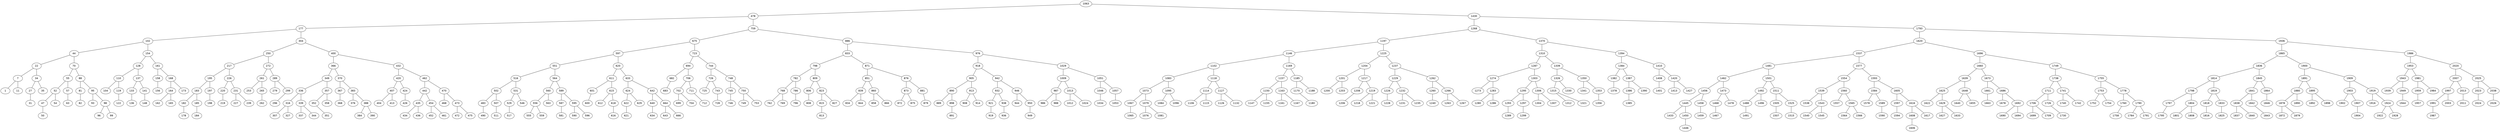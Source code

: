 graph BST {
    node [fontname="Helvetica"];
    1063 [label="1063"];
    1063 -- 478;
    478 [label="478"];
    478 -- 177;
    177 [label="177"];
    177 -- 102;
    102 [label="102"];
    102 -- 44;
    44 [label="44"];
    44 -- 22;
    22 [label="22"];
    22 -- 7;
    7 [label="7"];
    7 -- 1;
    1 [label="1"];
    7 -- 11;
    11 [label="11"];
    22 -- 34;
    34 [label="34"];
    34 -- 27;
    27 [label="27"];
    27 -- 31;
    31 [label="31"];
    34 -- 35;
    35 [label="35"];
    44 -- 70;
    70 [label="70"];
    70 -- 55;
    55 [label="55"];
    55 -- 52;
    52 [label="52"];
    52 -- 47;
    47 [label="47"];
    47 -- 50;
    50 [label="50"];
    52 -- 54;
    54 [label="54"];
    55 -- 57;
    57 [label="57"];
    57 -- 63;
    63 [label="63"];
    70 -- 88;
    88 [label="88"];
    88 -- 81;
    81 [label="81"];
    81 -- 82;
    82 [label="82"];
    88 -- 95;
    95 [label="95"];
    95 -- 93;
    93 [label="93"];
    95 -- 98;
    98 [label="98"];
    98 -- 96;
    96 [label="96"];
    98 -- 99;
    99 [label="99"];
    102 -- 154;
    154 [label="154"];
    154 -- 128;
    128 [label="128"];
    128 -- 110;
    110 [label="110"];
    110 -- 104;
    104 [label="104"];
    110 -- 119;
    119 [label="119"];
    119 -- 122;
    122 [label="122"];
    128 -- 137;
    137 [label="137"];
    137 -- 133;
    133 [label="133"];
    133 -- 136;
    136 [label="136"];
    137 -- 141;
    141 [label="141"];
    141 -- 148;
    148 [label="148"];
    154 -- 161;
    161 [label="161"];
    161 -- 158;
    158 [label="158"];
    158 -- 156;
    156 [label="156"];
    161 -- 168;
    168 [label="168"];
    168 -- 164;
    164 [label="164"];
    164 -- 162;
    162 [label="162"];
    164 -- 165;
    165 [label="165"];
    168 -- 173;
    173 [label="173"];
    177 -- 304;
    304 [label="304"];
    304 -- 250;
    250 [label="250"];
    250 -- 217;
    217 [label="217"];
    217 -- 195;
    195 [label="195"];
    195 -- 183;
    183 [label="183"];
    183 -- 182;
    182 [label="182"];
    182 -- 178;
    178 [label="178"];
    183 -- 185;
    185 [label="185"];
    185 -- 184;
    184 [label="184"];
    195 -- 197;
    197 [label="197"];
    197 -- 198;
    198 [label="198"];
    217 -- 226;
    226 [label="226"];
    226 -- 220;
    220 [label="220"];
    220 -- 219;
    219 [label="219"];
    226 -- 231;
    231 [label="231"];
    231 -- 227;
    227 [label="227"];
    231 -- 239;
    239 [label="239"];
    250 -- 272;
    272 [label="272"];
    272 -- 261;
    261 [label="261"];
    261 -- 253;
    253 [label="253"];
    261 -- 265;
    265 [label="265"];
    265 -- 262;
    262 [label="262"];
    272 -- 289;
    289 [label="289"];
    289 -- 279;
    279 [label="279"];
    289 -- 299;
    299 [label="299"];
    299 -- 296;
    296 [label="296"];
    304 -- 400;
    400 [label="400"];
    400 -- 366;
    366 [label="366"];
    366 -- 349;
    349 [label="349"];
    349 -- 336;
    336 [label="336"];
    336 -- 316;
    316 [label="316"];
    316 -- 307;
    307 [label="307"];
    316 -- 327;
    327 [label="327"];
    336 -- 339;
    339 [label="339"];
    339 -- 337;
    337 [label="337"];
    339 -- 344;
    344 [label="344"];
    349 -- 357;
    357 [label="357"];
    357 -- 352;
    352 [label="352"];
    352 -- 351;
    351 [label="351"];
    357 -- 358;
    358 [label="358"];
    366 -- 370;
    370 [label="370"];
    370 -- 367;
    367 [label="367"];
    367 -- 368;
    368 [label="368"];
    370 -- 383;
    383 [label="383"];
    383 -- 376;
    376 [label="376"];
    383 -- 388;
    388 [label="388"];
    388 -- 384;
    384 [label="384"];
    388 -- 390;
    390 [label="390"];
    400 -- 432;
    432 [label="432"];
    432 -- 420;
    420 [label="420"];
    420 -- 407;
    407 [label="407"];
    407 -- 404;
    404 [label="404"];
    407 -- 413;
    413 [label="413"];
    420 -- 424;
    424 [label="424"];
    424 -- 426;
    426 [label="426"];
    432 -- 462;
    462 [label="462"];
    462 -- 442;
    442 [label="442"];
    442 -- 435;
    435 [label="435"];
    435 -- 434;
    434 [label="434"];
    435 -- 436;
    436 [label="436"];
    442 -- 454;
    454 [label="454"];
    454 -- 452;
    452 [label="452"];
    454 -- 461;
    461 [label="461"];
    462 -- 470;
    470 [label="470"];
    470 -- 468;
    468 [label="468"];
    470 -- 473;
    473 [label="473"];
    473 -- 472;
    472 [label="472"];
    473 -- 475;
    475 [label="475"];
    478 -- 759;
    759 [label="759"];
    759 -- 675;
    675 [label="675"];
    675 -- 597;
    597 [label="597"];
    597 -- 551;
    551 [label="551"];
    551 -- 516;
    516 [label="516"];
    516 -- 502;
    502 [label="502"];
    502 -- 483;
    483 [label="483"];
    483 -- 490;
    490 [label="490"];
    502 -- 507;
    507 [label="507"];
    507 -- 511;
    511 [label="511"];
    516 -- 531;
    531 [label="531"];
    531 -- 529;
    529 [label="529"];
    529 -- 517;
    517 [label="517"];
    531 -- 546;
    546 [label="546"];
    551 -- 564;
    564 [label="564"];
    564 -- 560;
    560 [label="560"];
    560 -- 556;
    556 [label="556"];
    556 -- 555;
    555 [label="555"];
    556 -- 559;
    559 [label="559"];
    560 -- 563;
    563 [label="563"];
    564 -- 589;
    589 [label="589"];
    589 -- 587;
    587 [label="587"];
    587 -- 581;
    581 [label="581"];
    589 -- 595;
    595 [label="595"];
    595 -- 590;
    590 [label="590"];
    595 -- 596;
    596 [label="596"];
    597 -- 620;
    620 [label="620"];
    620 -- 611;
    611 [label="611"];
    611 -- 601;
    601 [label="601"];
    601 -- 600;
    600 [label="600"];
    611 -- 615;
    615 [label="615"];
    615 -- 612;
    612 [label="612"];
    615 -- 618;
    618 [label="618"];
    618 -- 616;
    616 [label="616"];
    620 -- 633;
    633 [label="633"];
    633 -- 624;
    624 [label="624"];
    624 -- 622;
    622 [label="622"];
    622 -- 621;
    621 [label="621"];
    624 -- 629;
    629 [label="629"];
    633 -- 642;
    642 [label="642"];
    642 -- 640;
    640 [label="640"];
    640 -- 634;
    634 [label="634"];
    642 -- 664;
    664 [label="664"];
    664 -- 643;
    643 [label="643"];
    664 -- 666;
    666 [label="666"];
    675 -- 723;
    723 [label="723"];
    723 -- 694;
    694 [label="694"];
    694 -- 682;
    682 [label="682"];
    682 -- 683;
    683 [label="683"];
    694 -- 706;
    706 [label="706"];
    706 -- 702;
    702 [label="702"];
    702 -- 699;
    699 [label="699"];
    702 -- 704;
    704 [label="704"];
    706 -- 711;
    711 [label="711"];
    711 -- 712;
    712 [label="712"];
    723 -- 744;
    744 [label="744"];
    744 -- 726;
    726 [label="726"];
    726 -- 725;
    725 [label="725"];
    726 -- 743;
    743 [label="743"];
    743 -- 728;
    728 [label="728"];
    744 -- 748;
    748 [label="748"];
    748 -- 745;
    745 [label="745"];
    745 -- 746;
    746 [label="746"];
    748 -- 750;
    750 [label="750"];
    750 -- 749;
    749 [label="749"];
    750 -- 753;
    753 [label="753"];
    759 -- 886;
    886 [label="886"];
    886 -- 833;
    833 [label="833"];
    833 -- 798;
    798 [label="798"];
    798 -- 782;
    782 [label="782"];
    782 -- 768;
    768 [label="768"];
    768 -- 762;
    762 [label="762"];
    768 -- 769;
    769 [label="769"];
    782 -- 786;
    786 [label="786"];
    786 -- 796;
    796 [label="796"];
    798 -- 809;
    809 [label="809"];
    809 -- 806;
    806 [label="806"];
    806 -- 808;
    808 [label="808"];
    809 -- 823;
    823 [label="823"];
    823 -- 815;
    815 [label="815"];
    815 -- 813;
    813 [label="813"];
    823 -- 827;
    827 [label="827"];
    833 -- 871;
    871 [label="871"];
    871 -- 851;
    851 [label="851"];
    851 -- 839;
    839 [label="839"];
    839 -- 834;
    834 [label="834"];
    839 -- 844;
    844 [label="844"];
    851 -- 860;
    860 [label="860"];
    860 -- 858;
    858 [label="858"];
    860 -- 866;
    866 [label="866"];
    871 -- 876;
    876 [label="876"];
    876 -- 873;
    873 [label="873"];
    873 -- 872;
    872 [label="872"];
    873 -- 875;
    875 [label="875"];
    876 -- 881;
    881 [label="881"];
    881 -- 879;
    879 [label="879"];
    886 -- 976;
    976 [label="976"];
    976 -- 918;
    918 [label="918"];
    918 -- 905;
    905 [label="905"];
    905 -- 890;
    890 [label="890"];
    890 -- 889;
    889 [label="889"];
    890 -- 898;
    898 [label="898"];
    898 -- 891;
    891 [label="891"];
    905 -- 913;
    913 [label="913"];
    913 -- 908;
    908 [label="908"];
    913 -- 914;
    914 [label="914"];
    918 -- 942;
    942 [label="942"];
    942 -- 932;
    932 [label="932"];
    932 -- 921;
    921 [label="921"];
    921 -- 919;
    919 [label="919"];
    932 -- 938;
    938 [label="938"];
    938 -- 936;
    936 [label="936"];
    942 -- 946;
    946 [label="946"];
    946 -- 944;
    944 [label="944"];
    946 -- 950;
    950 [label="950"];
    950 -- 949;
    949 [label="949"];
    976 -- 1029;
    1029 [label="1029"];
    1029 -- 1009;
    1009 [label="1009"];
    1009 -- 987;
    987 [label="987"];
    987 -- 986;
    986 [label="986"];
    987 -- 988;
    988 [label="988"];
    1009 -- 1013;
    1013 [label="1013"];
    1013 -- 1012;
    1012 [label="1012"];
    1013 -- 1024;
    1024 [label="1024"];
    1029 -- 1051;
    1051 [label="1051"];
    1051 -- 1046;
    1046 [label="1046"];
    1046 -- 1034;
    1034 [label="1034"];
    1051 -- 1057;
    1057 [label="1057"];
    1057 -- 1053;
    1053 [label="1053"];
    1063 -- 1430;
    1430 [label="1430"];
    1430 -- 1268;
    1268 [label="1268"];
    1268 -- 1197;
    1197 [label="1197"];
    1197 -- 1146;
    1146 [label="1146"];
    1146 -- 1102;
    1102 [label="1102"];
    1102 -- 1083;
    1083 [label="1083"];
    1083 -- 1073;
    1073 [label="1073"];
    1073 -- 1067;
    1067 [label="1067"];
    1067 -- 1065;
    1065 [label="1065"];
    1073 -- 1079;
    1079 [label="1079"];
    1079 -- 1076;
    1076 [label="1076"];
    1079 -- 1081;
    1081 [label="1081"];
    1083 -- 1095;
    1095 [label="1095"];
    1095 -- 1084;
    1084 [label="1084"];
    1095 -- 1096;
    1096 [label="1096"];
    1102 -- 1118;
    1118 [label="1118"];
    1118 -- 1114;
    1114 [label="1114"];
    1114 -- 1106;
    1106 [label="1106"];
    1114 -- 1115;
    1115 [label="1115"];
    1118 -- 1127;
    1127 [label="1127"];
    1127 -- 1126;
    1126 [label="1126"];
    1127 -- 1132;
    1132 [label="1132"];
    1146 -- 1169;
    1169 [label="1169"];
    1169 -- 1157;
    1157 [label="1157"];
    1157 -- 1150;
    1150 [label="1150"];
    1150 -- 1147;
    1147 [label="1147"];
    1150 -- 1155;
    1155 [label="1155"];
    1157 -- 1163;
    1163 [label="1163"];
    1163 -- 1161;
    1161 [label="1161"];
    1163 -- 1167;
    1167 [label="1167"];
    1169 -- 1185;
    1185 [label="1185"];
    1185 -- 1170;
    1170 [label="1170"];
    1170 -- 1180;
    1180 [label="1180"];
    1185 -- 1188;
    1188 [label="1188"];
    1197 -- 1225;
    1225 [label="1225"];
    1225 -- 1204;
    1204 [label="1204"];
    1204 -- 1201;
    1201 [label="1201"];
    1201 -- 1200;
    1200 [label="1200"];
    1201 -- 1203;
    1203 [label="1203"];
    1204 -- 1217;
    1217 [label="1217"];
    1217 -- 1208;
    1208 [label="1208"];
    1208 -- 1206;
    1206 [label="1206"];
    1217 -- 1219;
    1219 [label="1219"];
    1219 -- 1218;
    1218 [label="1218"];
    1219 -- 1221;
    1221 [label="1221"];
    1225 -- 1237;
    1237 [label="1237"];
    1237 -- 1229;
    1229 [label="1229"];
    1229 -- 1226;
    1226 [label="1226"];
    1226 -- 1228;
    1228 [label="1228"];
    1229 -- 1232;
    1232 [label="1232"];
    1232 -- 1231;
    1231 [label="1231"];
    1232 -- 1235;
    1235 [label="1235"];
    1237 -- 1262;
    1262 [label="1262"];
    1262 -- 1260;
    1260 [label="1260"];
    1260 -- 1240;
    1240 [label="1240"];
    1262 -- 1266;
    1266 [label="1266"];
    1266 -- 1263;
    1263 [label="1263"];
    1266 -- 1267;
    1267 [label="1267"];
    1268 -- 1370;
    1370 [label="1370"];
    1370 -- 1310;
    1310 [label="1310"];
    1310 -- 1287;
    1287 [label="1287"];
    1287 -- 1274;
    1274 [label="1274"];
    1274 -- 1273;
    1273 [label="1273"];
    1274 -- 1283;
    1283 [label="1283"];
    1283 -- 1280;
    1280 [label="1280"];
    1283 -- 1286;
    1286 [label="1286"];
    1287 -- 1303;
    1303 [label="1303"];
    1303 -- 1295;
    1295 [label="1295"];
    1295 -- 1293;
    1293 [label="1293"];
    1293 -- 1289;
    1289 [label="1289"];
    1295 -- 1297;
    1297 [label="1297"];
    1297 -- 1299;
    1299 [label="1299"];
    1303 -- 1306;
    1306 [label="1306"];
    1306 -- 1304;
    1304 [label="1304"];
    1306 -- 1307;
    1307 [label="1307"];
    1310 -- 1339;
    1339 [label="1339"];
    1339 -- 1326;
    1326 [label="1326"];
    1326 -- 1315;
    1315 [label="1315"];
    1315 -- 1312;
    1312 [label="1312"];
    1315 -- 1321;
    1321 [label="1321"];
    1326 -- 1330;
    1330 [label="1330"];
    1339 -- 1350;
    1350 [label="1350"];
    1350 -- 1341;
    1341 [label="1341"];
    1350 -- 1353;
    1353 [label="1353"];
    1353 -- 1356;
    1356 [label="1356"];
    1370 -- 1394;
    1394 [label="1394"];
    1394 -- 1384;
    1384 [label="1384"];
    1384 -- 1382;
    1382 [label="1382"];
    1382 -- 1378;
    1378 [label="1378"];
    1384 -- 1387;
    1387 [label="1387"];
    1387 -- 1386;
    1386 [label="1386"];
    1386 -- 1385;
    1385 [label="1385"];
    1387 -- 1390;
    1390 [label="1390"];
    1394 -- 1410;
    1410 [label="1410"];
    1410 -- 1408;
    1408 [label="1408"];
    1408 -- 1401;
    1401 [label="1401"];
    1410 -- 1420;
    1420 [label="1420"];
    1420 -- 1413;
    1413 [label="1413"];
    1420 -- 1427;
    1427 [label="1427"];
    1430 -- 1793;
    1793 [label="1793"];
    1793 -- 1620;
    1620 [label="1620"];
    1620 -- 1537;
    1537 [label="1537"];
    1537 -- 1481;
    1481 [label="1481"];
    1481 -- 1462;
    1462 [label="1462"];
    1462 -- 1456;
    1456 [label="1456"];
    1456 -- 1445;
    1445 [label="1445"];
    1445 -- 1433;
    1433 [label="1433"];
    1445 -- 1450;
    1450 [label="1450"];
    1450 -- 1446;
    1446 [label="1446"];
    1456 -- 1458;
    1458 [label="1458"];
    1458 -- 1459;
    1459 [label="1459"];
    1462 -- 1473;
    1473 [label="1473"];
    1473 -- 1468;
    1468 [label="1468"];
    1468 -- 1467;
    1467 [label="1467"];
    1473 -- 1478;
    1478 [label="1478"];
    1481 -- 1501;
    1501 [label="1501"];
    1501 -- 1492;
    1492 [label="1492"];
    1492 -- 1488;
    1488 [label="1488"];
    1488 -- 1491;
    1491 [label="1491"];
    1492 -- 1496;
    1496 [label="1496"];
    1501 -- 1511;
    1511 [label="1511"];
    1511 -- 1505;
    1505 [label="1505"];
    1505 -- 1507;
    1507 [label="1507"];
    1511 -- 1525;
    1525 [label="1525"];
    1525 -- 1515;
    1515 [label="1515"];
    1537 -- 1577;
    1577 [label="1577"];
    1577 -- 1554;
    1554 [label="1554"];
    1554 -- 1539;
    1539 [label="1539"];
    1539 -- 1538;
    1538 [label="1538"];
    1539 -- 1543;
    1543 [label="1543"];
    1543 -- 1540;
    1540 [label="1540"];
    1543 -- 1545;
    1545 [label="1545"];
    1554 -- 1560;
    1560 [label="1560"];
    1560 -- 1557;
    1557 [label="1557"];
    1560 -- 1565;
    1565 [label="1565"];
    1565 -- 1564;
    1564 [label="1564"];
    1565 -- 1566;
    1566 [label="1566"];
    1577 -- 1593;
    1593 [label="1593"];
    1593 -- 1584;
    1584 [label="1584"];
    1584 -- 1578;
    1578 [label="1578"];
    1584 -- 1589;
    1589 [label="1589"];
    1589 -- 1590;
    1590 [label="1590"];
    1593 -- 1605;
    1605 [label="1605"];
    1605 -- 1597;
    1597 [label="1597"];
    1597 -- 1594;
    1594 [label="1594"];
    1605 -- 1616;
    1616 [label="1616"];
    1616 -- 1608;
    1608 [label="1608"];
    1608 -- 1606;
    1606 [label="1606"];
    1616 -- 1617;
    1617 [label="1617"];
    1620 -- 1696;
    1696 [label="1696"];
    1696 -- 1660;
    1660 [label="1660"];
    1660 -- 1639;
    1639 [label="1639"];
    1639 -- 1625;
    1625 [label="1625"];
    1625 -- 1622;
    1622 [label="1622"];
    1625 -- 1629;
    1629 [label="1629"];
    1629 -- 1627;
    1627 [label="1627"];
    1629 -- 1633;
    1633 [label="1633"];
    1639 -- 1648;
    1648 [label="1648"];
    1648 -- 1640;
    1640 [label="1640"];
    1648 -- 1655;
    1655 [label="1655"];
    1660 -- 1673;
    1673 [label="1673"];
    1673 -- 1661;
    1661 [label="1661"];
    1661 -- 1663;
    1663 [label="1663"];
    1673 -- 1686;
    1686 [label="1686"];
    1686 -- 1678;
    1678 [label="1678"];
    1686 -- 1692;
    1692 [label="1692"];
    1692 -- 1690;
    1690 [label="1690"];
    1692 -- 1694;
    1694 [label="1694"];
    1696 -- 1749;
    1749 [label="1749"];
    1749 -- 1738;
    1738 [label="1738"];
    1738 -- 1711;
    1711 [label="1711"];
    1711 -- 1706;
    1706 [label="1706"];
    1706 -- 1699;
    1699 [label="1699"];
    1706 -- 1709;
    1709 [label="1709"];
    1711 -- 1726;
    1726 [label="1726"];
    1726 -- 1730;
    1730 [label="1730"];
    1738 -- 1741;
    1741 [label="1741"];
    1741 -- 1740;
    1740 [label="1740"];
    1741 -- 1742;
    1742 [label="1742"];
    1749 -- 1755;
    1755 [label="1755"];
    1755 -- 1753;
    1753 [label="1753"];
    1753 -- 1752;
    1752 [label="1752"];
    1753 -- 1754;
    1754 [label="1754"];
    1755 -- 1778;
    1778 [label="1778"];
    1778 -- 1760;
    1760 [label="1760"];
    1760 -- 1758;
    1758 [label="1758"];
    1778 -- 1790;
    1790 [label="1790"];
    1790 -- 1784;
    1784 [label="1784"];
    1790 -- 1791;
    1791 [label="1791"];
    1793 -- 1936;
    1936 [label="1936"];
    1936 -- 1865;
    1865 [label="1865"];
    1865 -- 1836;
    1836 [label="1836"];
    1836 -- 1814;
    1814 [label="1814"];
    1814 -- 1798;
    1798 [label="1798"];
    1798 -- 1797;
    1797 [label="1797"];
    1797 -- 1795;
    1795 [label="1795"];
    1798 -- 1804;
    1804 [label="1804"];
    1804 -- 1801;
    1801 [label="1801"];
    1804 -- 1808;
    1808 [label="1808"];
    1814 -- 1819;
    1819 [label="1819"];
    1819 -- 1818;
    1818 [label="1818"];
    1818 -- 1816;
    1816 [label="1816"];
    1819 -- 1833;
    1833 [label="1833"];
    1833 -- 1825;
    1825 [label="1825"];
    1836 -- 1845;
    1845 [label="1845"];
    1845 -- 1841;
    1841 [label="1841"];
    1841 -- 1838;
    1838 [label="1838"];
    1838 -- 1837;
    1837 [label="1837"];
    1838 -- 1840;
    1840 [label="1840"];
    1841 -- 1842;
    1842 [label="1842"];
    1842 -- 1843;
    1843 [label="1843"];
    1845 -- 1864;
    1864 [label="1864"];
    1864 -- 1846;
    1846 [label="1846"];
    1865 -- 1900;
    1900 [label="1900"];
    1900 -- 1891;
    1891 [label="1891"];
    1891 -- 1880;
    1880 [label="1880"];
    1880 -- 1878;
    1878 [label="1878"];
    1878 -- 1872;
    1872 [label="1872"];
    1878 -- 1879;
    1879 [label="1879"];
    1880 -- 1890;
    1890 [label="1890"];
    1891 -- 1895;
    1895 [label="1895"];
    1895 -- 1892;
    1892 [label="1892"];
    1895 -- 1898;
    1898 [label="1898"];
    1900 -- 1909;
    1909 [label="1909"];
    1909 -- 1903;
    1903 [label="1903"];
    1903 -- 1902;
    1902 [label="1902"];
    1903 -- 1907;
    1907 [label="1907"];
    1907 -- 1904;
    1904 [label="1904"];
    1909 -- 1919;
    1919 [label="1919"];
    1919 -- 1916;
    1916 [label="1916"];
    1919 -- 1924;
    1924 [label="1924"];
    1924 -- 1922;
    1922 [label="1922"];
    1924 -- 1928;
    1928 [label="1928"];
    1936 -- 1986;
    1986 [label="1986"];
    1986 -- 1953;
    1953 [label="1953"];
    1953 -- 1943;
    1943 [label="1943"];
    1943 -- 1939;
    1939 [label="1939"];
    1943 -- 1949;
    1949 [label="1949"];
    1949 -- 1944;
    1944 [label="1944"];
    1953 -- 1981;
    1981 [label="1981"];
    1981 -- 1959;
    1959 [label="1959"];
    1959 -- 1957;
    1957 [label="1957"];
    1981 -- 1984;
    1984 [label="1984"];
    1986 -- 2020;
    2020 [label="2020"];
    2020 -- 2007;
    2007 [label="2007"];
    2007 -- 1997;
    1997 [label="1997"];
    1997 -- 1991;
    1991 [label="1991"];
    1991 -- 1987;
    1987 [label="1987"];
    1997 -- 2003;
    2003 [label="2003"];
    2007 -- 2013;
    2013 [label="2013"];
    2013 -- 2011;
    2011 [label="2011"];
    2020 -- 2025;
    2025 [label="2025"];
    2025 -- 2023;
    2023 [label="2023"];
    2023 -- 2024;
    2024 [label="2024"];
    2025 -- 2038;
    2038 [label="2038"];
    2038 -- 2026;
    2026 [label="2026"];
}
